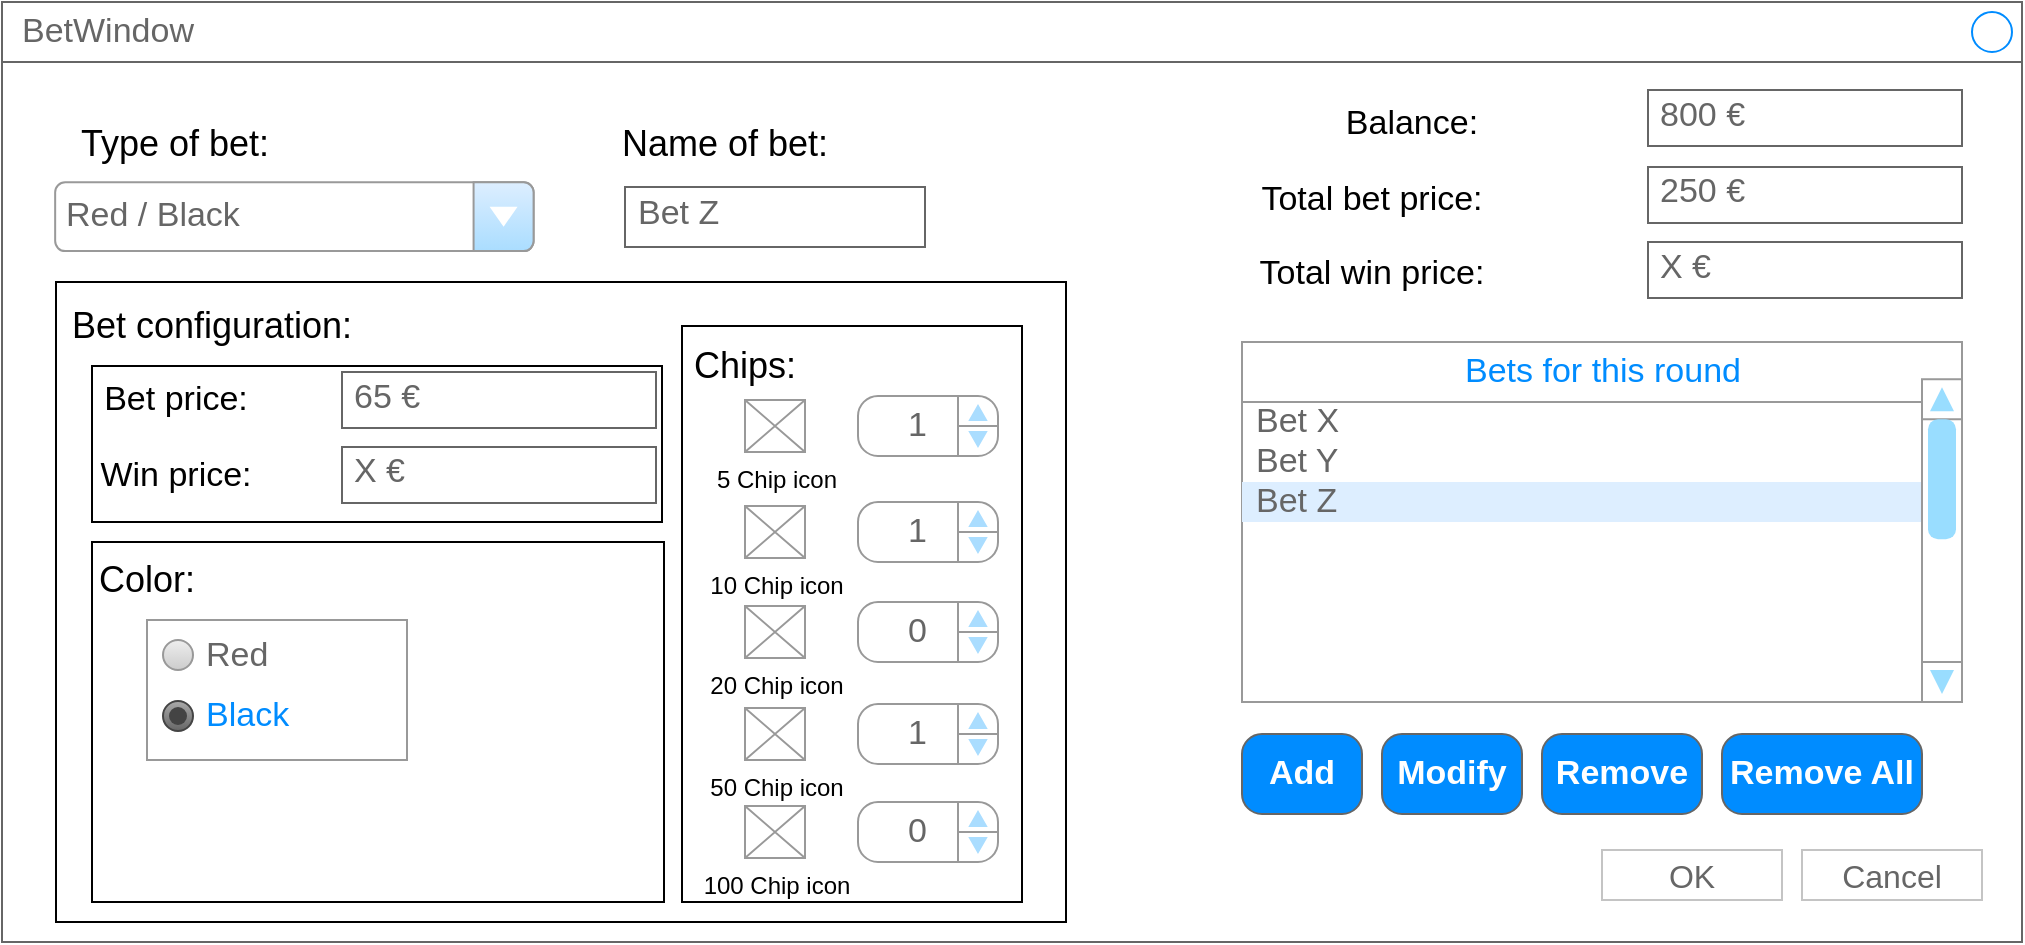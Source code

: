 <mxfile version="12.1.9" type="device" pages="1"><diagram id="097rqGmzlPQcfISvdnI5" name="Page-1"><mxGraphModel dx="854" dy="481" grid="1" gridSize="10" guides="1" tooltips="1" connect="1" arrows="1" fold="1" page="1" pageScale="1" pageWidth="827" pageHeight="1169" math="0" shadow="0"><root><mxCell id="0"/><mxCell id="1" parent="0"/><mxCell id="B4bGJ_wq9hWYj2j8rx7e-1" value="" style="strokeWidth=1;shadow=0;dashed=0;align=center;html=1;shape=mxgraph.mockup.containers.rrect;rSize=0;strokeColor=#666666;fontColor=#666666;fontSize=17;verticalAlign=top;whiteSpace=wrap;fillColor=#ffffff;spacingTop=32;" vertex="1" parent="1"><mxGeometry x="20" y="20" width="1010" height="470" as="geometry"/></mxCell><mxCell id="B4bGJ_wq9hWYj2j8rx7e-2" value="BetWindow" style="strokeWidth=1;shadow=0;dashed=0;align=center;html=1;shape=mxgraph.mockup.containers.rrect;rSize=0;fontSize=17;fontColor=#666666;strokeColor=#666666;align=left;spacingLeft=8;fillColor=none;resizeWidth=1;" vertex="1" parent="B4bGJ_wq9hWYj2j8rx7e-1"><mxGeometry width="1010" height="30" relative="1" as="geometry"/></mxCell><mxCell id="B4bGJ_wq9hWYj2j8rx7e-3" value="" style="shape=ellipse;strokeColor=#008cff;resizable=0;fillColor=none;html=1;" vertex="1" parent="B4bGJ_wq9hWYj2j8rx7e-2"><mxGeometry x="1" y="0.5" width="20" height="20" relative="1" as="geometry"><mxPoint x="-25" y="-10" as="offset"/></mxGeometry></mxCell><mxCell id="B4bGJ_wq9hWYj2j8rx7e-4" value="Cancel" style="strokeWidth=1;shadow=0;dashed=0;align=center;html=1;shape=mxgraph.mockup.containers.rrect;rSize=0;fontSize=16;fontColor=#666666;strokeColor=#c4c4c4;whiteSpace=wrap;fillColor=none;" vertex="1" parent="B4bGJ_wq9hWYj2j8rx7e-1"><mxGeometry x="0.25" y="1" width="90" height="25" relative="1" as="geometry"><mxPoint x="647.5" y="-46" as="offset"/></mxGeometry></mxCell><mxCell id="B4bGJ_wq9hWYj2j8rx7e-5" value="OK" style="strokeWidth=1;shadow=0;dashed=0;align=center;html=1;shape=mxgraph.mockup.containers.rrect;rSize=0;fontSize=16;fontColor=#666666;strokeColor=#c4c4c4;whiteSpace=wrap;fillColor=none;" vertex="1" parent="B4bGJ_wq9hWYj2j8rx7e-1"><mxGeometry x="0.75" y="1" width="90" height="25" relative="1" as="geometry"><mxPoint x="42.5" y="-46" as="offset"/></mxGeometry></mxCell><mxCell id="B4bGJ_wq9hWYj2j8rx7e-6" value="&lt;font style=&quot;font-size: 18px&quot;&gt;Type of bet:&lt;/font&gt;" style="text;html=1;strokeColor=none;fillColor=none;align=center;verticalAlign=middle;whiteSpace=wrap;rounded=0;" vertex="1" parent="B4bGJ_wq9hWYj2j8rx7e-1"><mxGeometry x="20.079" y="59.78" width="132.895" height="22.927" as="geometry"/></mxCell><mxCell id="B4bGJ_wq9hWYj2j8rx7e-7" value="Red / Black" style="strokeWidth=1;shadow=0;dashed=0;align=center;html=1;shape=mxgraph.mockup.forms.comboBox;strokeColor=#999999;fillColor=#ddeeff;align=left;fillColor2=#aaddff;mainText=;fontColor=#666666;fontSize=17;spacingLeft=3;" vertex="1" parent="B4bGJ_wq9hWYj2j8rx7e-1"><mxGeometry x="26.579" y="90.171" width="239.211" height="34.39" as="geometry"/></mxCell><mxCell id="B4bGJ_wq9hWYj2j8rx7e-8" value="" style="rounded=0;whiteSpace=wrap;html=1;" vertex="1" parent="B4bGJ_wq9hWYj2j8rx7e-1"><mxGeometry x="27" y="140" width="505" height="320" as="geometry"/></mxCell><mxCell id="B4bGJ_wq9hWYj2j8rx7e-9" value="&lt;font style=&quot;font-size: 18px&quot;&gt;Bet configuration:&lt;/font&gt;" style="text;html=1;strokeColor=none;fillColor=none;align=center;verticalAlign=middle;whiteSpace=wrap;rounded=0;" vertex="1" parent="B4bGJ_wq9hWYj2j8rx7e-1"><mxGeometry x="26.5" y="150" width="156" height="23" as="geometry"/></mxCell><mxCell id="B4bGJ_wq9hWYj2j8rx7e-10" value="" style="rounded=0;whiteSpace=wrap;html=1;" vertex="1" parent="B4bGJ_wq9hWYj2j8rx7e-1"><mxGeometry x="340" y="162" width="170" height="288" as="geometry"/></mxCell><mxCell id="B4bGJ_wq9hWYj2j8rx7e-11" value="5 Chip icon" style="verticalLabelPosition=bottom;shadow=0;dashed=0;align=center;html=1;verticalAlign=top;strokeWidth=1;shape=mxgraph.mockup.graphics.simpleIcon;strokeColor=#999999;fillColor=#ffffff;" vertex="1" parent="B4bGJ_wq9hWYj2j8rx7e-1"><mxGeometry x="371.5" y="199" width="30" height="26" as="geometry"/></mxCell><mxCell id="B4bGJ_wq9hWYj2j8rx7e-12" value="&lt;table style=&quot;width: 100% ; height: 100%&quot; cellspacing=&quot;0&quot; cellpadding=&quot;0&quot;&gt;&lt;tbody&gt;&lt;tr&gt;&lt;td style=&quot;width: 85%&quot;&gt;1&lt;/td&gt;&lt;td style=&quot;width: 15%&quot;&gt;&lt;br&gt;&lt;/td&gt;&lt;/tr&gt;&lt;/tbody&gt;&lt;/table&gt;" style="strokeWidth=1;shadow=0;dashed=0;align=center;html=1;shape=mxgraph.mockup.forms.spinner;strokeColor=#999999;spinLayout=right;spinStyle=normal;adjStyle=triangle;fillColor=#aaddff;fontSize=17;fontColor=#666666;mainText=;html=1;overflow=fill;" vertex="1" parent="B4bGJ_wq9hWYj2j8rx7e-1"><mxGeometry x="428" y="197" width="70" height="30" as="geometry"/></mxCell><mxCell id="B4bGJ_wq9hWYj2j8rx7e-13" value="&lt;font style=&quot;font-size: 18px&quot;&gt;Chips:&lt;/font&gt;" style="text;html=1;strokeColor=none;fillColor=none;align=center;verticalAlign=middle;whiteSpace=wrap;rounded=0;" vertex="1" parent="B4bGJ_wq9hWYj2j8rx7e-1"><mxGeometry x="336" y="170" width="71" height="23" as="geometry"/></mxCell><mxCell id="B4bGJ_wq9hWYj2j8rx7e-14" value="10 Chip icon" style="verticalLabelPosition=bottom;shadow=0;dashed=0;align=center;html=1;verticalAlign=top;strokeWidth=1;shape=mxgraph.mockup.graphics.simpleIcon;strokeColor=#999999;fillColor=#ffffff;" vertex="1" parent="B4bGJ_wq9hWYj2j8rx7e-1"><mxGeometry x="371.5" y="252" width="30" height="26" as="geometry"/></mxCell><mxCell id="B4bGJ_wq9hWYj2j8rx7e-15" value="&lt;table style=&quot;width: 100% ; height: 100%&quot; cellspacing=&quot;0&quot; cellpadding=&quot;0&quot;&gt;&lt;tbody&gt;&lt;tr&gt;&lt;td style=&quot;width: 85%&quot;&gt;1&lt;/td&gt;&lt;td style=&quot;width: 15%&quot;&gt;&lt;br&gt;&lt;/td&gt;&lt;/tr&gt;&lt;/tbody&gt;&lt;/table&gt;" style="strokeWidth=1;shadow=0;dashed=0;align=center;html=1;shape=mxgraph.mockup.forms.spinner;strokeColor=#999999;spinLayout=right;spinStyle=normal;adjStyle=triangle;fillColor=#aaddff;fontSize=17;fontColor=#666666;mainText=;html=1;overflow=fill;" vertex="1" parent="B4bGJ_wq9hWYj2j8rx7e-1"><mxGeometry x="428" y="250" width="70" height="30" as="geometry"/></mxCell><mxCell id="B4bGJ_wq9hWYj2j8rx7e-16" value="20 Chip icon" style="verticalLabelPosition=bottom;shadow=0;dashed=0;align=center;html=1;verticalAlign=top;strokeWidth=1;shape=mxgraph.mockup.graphics.simpleIcon;strokeColor=#999999;fillColor=#ffffff;" vertex="1" parent="B4bGJ_wq9hWYj2j8rx7e-1"><mxGeometry x="371.5" y="302" width="30" height="26" as="geometry"/></mxCell><mxCell id="B4bGJ_wq9hWYj2j8rx7e-17" value="&lt;table style=&quot;width: 100% ; height: 100%&quot; cellspacing=&quot;0&quot; cellpadding=&quot;0&quot;&gt;&lt;tbody&gt;&lt;tr&gt;&lt;td style=&quot;width: 85%&quot;&gt;0&lt;/td&gt;&lt;td style=&quot;width: 15%&quot;&gt;&lt;br&gt;&lt;/td&gt;&lt;/tr&gt;&lt;/tbody&gt;&lt;/table&gt;" style="strokeWidth=1;shadow=0;dashed=0;align=center;html=1;shape=mxgraph.mockup.forms.spinner;strokeColor=#999999;spinLayout=right;spinStyle=normal;adjStyle=triangle;fillColor=#aaddff;fontSize=17;fontColor=#666666;mainText=;html=1;overflow=fill;" vertex="1" parent="B4bGJ_wq9hWYj2j8rx7e-1"><mxGeometry x="428" y="300" width="70" height="30" as="geometry"/></mxCell><mxCell id="B4bGJ_wq9hWYj2j8rx7e-18" value="50 Chip icon" style="verticalLabelPosition=bottom;shadow=0;dashed=0;align=center;html=1;verticalAlign=top;strokeWidth=1;shape=mxgraph.mockup.graphics.simpleIcon;strokeColor=#999999;fillColor=#ffffff;" vertex="1" parent="B4bGJ_wq9hWYj2j8rx7e-1"><mxGeometry x="371.5" y="353" width="30" height="26" as="geometry"/></mxCell><mxCell id="B4bGJ_wq9hWYj2j8rx7e-19" value="&lt;table style=&quot;width: 100% ; height: 100%&quot; cellspacing=&quot;0&quot; cellpadding=&quot;0&quot;&gt;&lt;tbody&gt;&lt;tr&gt;&lt;td style=&quot;width: 85%&quot;&gt;1&lt;/td&gt;&lt;td style=&quot;width: 15%&quot;&gt;&lt;br&gt;&lt;/td&gt;&lt;/tr&gt;&lt;/tbody&gt;&lt;/table&gt;" style="strokeWidth=1;shadow=0;dashed=0;align=center;html=1;shape=mxgraph.mockup.forms.spinner;strokeColor=#999999;spinLayout=right;spinStyle=normal;adjStyle=triangle;fillColor=#aaddff;fontSize=17;fontColor=#666666;mainText=;html=1;overflow=fill;" vertex="1" parent="B4bGJ_wq9hWYj2j8rx7e-1"><mxGeometry x="428" y="351" width="70" height="30" as="geometry"/></mxCell><mxCell id="B4bGJ_wq9hWYj2j8rx7e-20" value="100 Chip icon" style="verticalLabelPosition=bottom;shadow=0;dashed=0;align=center;html=1;verticalAlign=top;strokeWidth=1;shape=mxgraph.mockup.graphics.simpleIcon;strokeColor=#999999;fillColor=#ffffff;" vertex="1" parent="B4bGJ_wq9hWYj2j8rx7e-1"><mxGeometry x="371.5" y="402" width="30" height="26" as="geometry"/></mxCell><mxCell id="B4bGJ_wq9hWYj2j8rx7e-21" value="&lt;table style=&quot;width: 100% ; height: 100%&quot; cellspacing=&quot;0&quot; cellpadding=&quot;0&quot;&gt;&lt;tbody&gt;&lt;tr&gt;&lt;td style=&quot;width: 85%&quot;&gt;0&lt;/td&gt;&lt;td style=&quot;width: 15%&quot;&gt;&lt;br&gt;&lt;/td&gt;&lt;/tr&gt;&lt;/tbody&gt;&lt;/table&gt;" style="strokeWidth=1;shadow=0;dashed=0;align=center;html=1;shape=mxgraph.mockup.forms.spinner;strokeColor=#999999;spinLayout=right;spinStyle=normal;adjStyle=triangle;fillColor=#aaddff;fontSize=17;fontColor=#666666;mainText=;html=1;overflow=fill;" vertex="1" parent="B4bGJ_wq9hWYj2j8rx7e-1"><mxGeometry x="428" y="400" width="70" height="30" as="geometry"/></mxCell><mxCell id="B4bGJ_wq9hWYj2j8rx7e-24" value="" style="rounded=0;whiteSpace=wrap;html=1;" vertex="1" parent="B4bGJ_wq9hWYj2j8rx7e-1"><mxGeometry x="45" y="270" width="286" height="180" as="geometry"/></mxCell><mxCell id="B4bGJ_wq9hWYj2j8rx7e-25" value="" style="rounded=0;whiteSpace=wrap;html=1;" vertex="1" parent="B4bGJ_wq9hWYj2j8rx7e-1"><mxGeometry x="45" y="182" width="285" height="78" as="geometry"/></mxCell><mxCell id="B4bGJ_wq9hWYj2j8rx7e-26" value="&lt;font style=&quot;font-size: 17px&quot;&gt;Bet price:&lt;/font&gt;" style="text;html=1;strokeColor=none;fillColor=none;align=center;verticalAlign=middle;whiteSpace=wrap;rounded=0;" vertex="1" parent="B4bGJ_wq9hWYj2j8rx7e-1"><mxGeometry x="46.5" y="183.5" width="80" height="31" as="geometry"/></mxCell><mxCell id="B4bGJ_wq9hWYj2j8rx7e-27" value="65 €" style="strokeWidth=1;shadow=0;dashed=0;align=center;html=1;shape=mxgraph.mockup.text.textBox;fillColor=#ffffff;fontColor=#666666;align=left;fontSize=17;spacingLeft=4;spacingTop=-3;strokeColor=#666666;mainText=" vertex="1" parent="B4bGJ_wq9hWYj2j8rx7e-1"><mxGeometry x="170" y="185" width="157" height="28" as="geometry"/></mxCell><mxCell id="B4bGJ_wq9hWYj2j8rx7e-28" value="&lt;font style=&quot;font-size: 17px&quot;&gt;Win price:&lt;/font&gt;" style="text;html=1;strokeColor=none;fillColor=none;align=center;verticalAlign=middle;whiteSpace=wrap;rounded=0;" vertex="1" parent="B4bGJ_wq9hWYj2j8rx7e-1"><mxGeometry x="46.5" y="221" width="80" height="31" as="geometry"/></mxCell><mxCell id="B4bGJ_wq9hWYj2j8rx7e-29" value="X €" style="strokeWidth=1;shadow=0;dashed=0;align=center;html=1;shape=mxgraph.mockup.text.textBox;fillColor=#ffffff;fontColor=#666666;align=left;fontSize=17;spacingLeft=4;spacingTop=-3;strokeColor=#666666;mainText=" vertex="1" parent="B4bGJ_wq9hWYj2j8rx7e-1"><mxGeometry x="170" y="222.5" width="157" height="28" as="geometry"/></mxCell><mxCell id="B4bGJ_wq9hWYj2j8rx7e-30" value="&lt;font style=&quot;font-size: 18px&quot;&gt;Color:&lt;/font&gt;" style="text;html=1;strokeColor=none;fillColor=none;align=center;verticalAlign=middle;whiteSpace=wrap;rounded=0;" vertex="1" parent="B4bGJ_wq9hWYj2j8rx7e-1"><mxGeometry x="45" y="277" width="55" height="23" as="geometry"/></mxCell><mxCell id="B4bGJ_wq9hWYj2j8rx7e-31" value="" style="strokeWidth=1;shadow=0;dashed=0;align=center;html=1;shape=mxgraph.mockup.forms.rrect;rSize=0;strokeColor=#999999;fillColor=#ffffff;recursiveResize=0;" vertex="1" parent="B4bGJ_wq9hWYj2j8rx7e-1"><mxGeometry x="72.5" y="309" width="130" height="70" as="geometry"/></mxCell><mxCell id="B4bGJ_wq9hWYj2j8rx7e-33" value="Red" style="shape=ellipse;rSize=0;fillColor=#eeeeee;strokeColor=#999999;gradientColor=#cccccc;html=1;align=left;spacingLeft=4;fontSize=17;fontColor=#666666;labelPosition=right;" vertex="1" parent="B4bGJ_wq9hWYj2j8rx7e-31"><mxGeometry x="8" y="10" width="15" height="15" as="geometry"/></mxCell><mxCell id="B4bGJ_wq9hWYj2j8rx7e-34" value="Black" style="shape=ellipse;rSize=0;fillColor=#aaaaaa;strokeColor=#444444;gradientColor=#666666;html=1;align=left;spacingLeft=4;fontSize=17;fontColor=#008cff;labelPosition=right;" vertex="1" parent="B4bGJ_wq9hWYj2j8rx7e-31"><mxGeometry x="8" y="40.5" width="15" height="15" as="geometry"/></mxCell><mxCell id="B4bGJ_wq9hWYj2j8rx7e-35" value="" style="shape=ellipse;fillColor=#444444;strokeColor=none;html=1;" vertex="1" parent="B4bGJ_wq9hWYj2j8rx7e-34"><mxGeometry x="3" y="3" width="9" height="9" as="geometry"/></mxCell><mxCell id="B4bGJ_wq9hWYj2j8rx7e-42" value="" style="strokeWidth=1;shadow=0;dashed=0;align=center;html=1;shape=mxgraph.mockup.forms.rrect;rSize=0;strokeColor=#999999;fillColor=#ffffff;" vertex="1" parent="B4bGJ_wq9hWYj2j8rx7e-1"><mxGeometry x="620" y="170" width="360" height="180" as="geometry"/></mxCell><mxCell id="B4bGJ_wq9hWYj2j8rx7e-43" value="Bets for this round" style="strokeWidth=1;shadow=0;dashed=0;align=center;html=1;shape=mxgraph.mockup.forms.rrect;rSize=0;strokeColor=#999999;fontColor=#008cff;fontSize=17;fillColor=#ffffff;resizeWidth=1;" vertex="1" parent="B4bGJ_wq9hWYj2j8rx7e-42"><mxGeometry width="360" height="30" relative="1" as="geometry"/></mxCell><mxCell id="B4bGJ_wq9hWYj2j8rx7e-44" value="Bet X" style="strokeWidth=1;shadow=0;dashed=0;align=center;html=1;shape=mxgraph.mockup.forms.anchor;fontSize=17;fontColor=#666666;align=left;spacingLeft=5;resizeWidth=1;" vertex="1" parent="B4bGJ_wq9hWYj2j8rx7e-42"><mxGeometry width="360" height="20" relative="1" as="geometry"><mxPoint y="30" as="offset"/></mxGeometry></mxCell><mxCell id="B4bGJ_wq9hWYj2j8rx7e-45" value="Bet Y" style="strokeWidth=1;shadow=0;dashed=0;align=center;html=1;shape=mxgraph.mockup.forms.anchor;fontSize=17;fontColor=#666666;align=left;spacingLeft=5;resizeWidth=1;" vertex="1" parent="B4bGJ_wq9hWYj2j8rx7e-42"><mxGeometry width="360" height="20" relative="1" as="geometry"><mxPoint y="50" as="offset"/></mxGeometry></mxCell><mxCell id="B4bGJ_wq9hWYj2j8rx7e-46" value="Bet Z" style="strokeWidth=1;shadow=0;dashed=0;align=center;html=1;shape=mxgraph.mockup.forms.rrect;rSize=0;fontSize=17;fontColor=#666666;align=left;spacingLeft=5;fillColor=#ddeeff;strokeColor=none;resizeWidth=1;" vertex="1" parent="B4bGJ_wq9hWYj2j8rx7e-42"><mxGeometry width="360" height="20" relative="1" as="geometry"><mxPoint y="70" as="offset"/></mxGeometry></mxCell><mxCell id="B4bGJ_wq9hWYj2j8rx7e-47" value="" style="strokeWidth=1;shadow=0;dashed=0;align=center;html=1;shape=mxgraph.mockup.forms.anchor;fontSize=17;fontColor=#666666;align=left;spacingLeft=5;resizeWidth=1;" vertex="1" parent="B4bGJ_wq9hWYj2j8rx7e-42"><mxGeometry width="360" height="20" relative="1" as="geometry"><mxPoint y="90" as="offset"/></mxGeometry></mxCell><mxCell id="B4bGJ_wq9hWYj2j8rx7e-48" value="" style="verticalLabelPosition=bottom;shadow=0;dashed=0;align=center;html=1;verticalAlign=top;strokeWidth=1;shape=mxgraph.mockup.navigation.scrollBar;fillColor=#ffffff;strokeColor=#999999;barPos=100;fillColor2=#99ddff;strokeColor2=none;direction=north;" vertex="1" parent="B4bGJ_wq9hWYj2j8rx7e-42"><mxGeometry x="340" y="18.621" width="20" height="161.379" as="geometry"/></mxCell><mxCell id="B4bGJ_wq9hWYj2j8rx7e-49" value="Add" style="strokeWidth=1;shadow=0;dashed=0;align=center;html=1;shape=mxgraph.mockup.buttons.button;strokeColor=#666666;fontColor=#ffffff;mainText=;buttonStyle=round;fontSize=17;fontStyle=1;fillColor=#008cff;whiteSpace=wrap;" vertex="1" parent="B4bGJ_wq9hWYj2j8rx7e-1"><mxGeometry x="620" y="366" width="60" height="40" as="geometry"/></mxCell><mxCell id="B4bGJ_wq9hWYj2j8rx7e-50" value="Modify" style="strokeWidth=1;shadow=0;dashed=0;align=center;html=1;shape=mxgraph.mockup.buttons.button;strokeColor=#666666;fontColor=#ffffff;mainText=;buttonStyle=round;fontSize=17;fontStyle=1;fillColor=#008cff;whiteSpace=wrap;" vertex="1" parent="B4bGJ_wq9hWYj2j8rx7e-1"><mxGeometry x="690" y="366" width="70" height="40" as="geometry"/></mxCell><mxCell id="B4bGJ_wq9hWYj2j8rx7e-51" value="Remove" style="strokeWidth=1;shadow=0;dashed=0;align=center;html=1;shape=mxgraph.mockup.buttons.button;strokeColor=#666666;fontColor=#ffffff;mainText=;buttonStyle=round;fontSize=17;fontStyle=1;fillColor=#008cff;whiteSpace=wrap;" vertex="1" parent="B4bGJ_wq9hWYj2j8rx7e-1"><mxGeometry x="770" y="366" width="80" height="40" as="geometry"/></mxCell><mxCell id="B4bGJ_wq9hWYj2j8rx7e-94" value="Remove All" style="strokeWidth=1;shadow=0;dashed=0;align=center;html=1;shape=mxgraph.mockup.buttons.button;strokeColor=#666666;fontColor=#ffffff;mainText=;buttonStyle=round;fontSize=17;fontStyle=1;fillColor=#008cff;whiteSpace=wrap;" vertex="1" parent="B4bGJ_wq9hWYj2j8rx7e-1"><mxGeometry x="860" y="366" width="100" height="40" as="geometry"/></mxCell><mxCell id="B4bGJ_wq9hWYj2j8rx7e-95" value="&lt;font style=&quot;font-size: 18px&quot;&gt;Name of bet:&lt;/font&gt;" style="text;html=1;strokeColor=none;fillColor=none;align=center;verticalAlign=middle;whiteSpace=wrap;rounded=0;" vertex="1" parent="B4bGJ_wq9hWYj2j8rx7e-1"><mxGeometry x="295.079" y="59.78" width="132.895" height="22.927" as="geometry"/></mxCell><mxCell id="B4bGJ_wq9hWYj2j8rx7e-96" value="Bet Z" style="strokeWidth=1;shadow=0;dashed=0;align=center;html=1;shape=mxgraph.mockup.text.textBox;fillColor=#ffffff;fontColor=#666666;align=left;fontSize=17;spacingLeft=4;spacingTop=-3;strokeColor=#666666;mainText=" vertex="1" parent="B4bGJ_wq9hWYj2j8rx7e-1"><mxGeometry x="311.5" y="92.5" width="150" height="30" as="geometry"/></mxCell><mxCell id="B4bGJ_wq9hWYj2j8rx7e-97" value="&lt;font style=&quot;font-size: 17px&quot;&gt;Total bet price:&lt;/font&gt;" style="text;html=1;strokeColor=none;fillColor=none;align=center;verticalAlign=middle;whiteSpace=wrap;rounded=0;" vertex="1" parent="B4bGJ_wq9hWYj2j8rx7e-1"><mxGeometry x="620" y="83" width="130" height="31" as="geometry"/></mxCell><mxCell id="B4bGJ_wq9hWYj2j8rx7e-98" value="250 €" style="strokeWidth=1;shadow=0;dashed=0;align=center;html=1;shape=mxgraph.mockup.text.textBox;fillColor=#ffffff;fontColor=#666666;align=left;fontSize=17;spacingLeft=4;spacingTop=-3;strokeColor=#666666;mainText=" vertex="1" parent="B4bGJ_wq9hWYj2j8rx7e-1"><mxGeometry x="823" y="82.5" width="157" height="28" as="geometry"/></mxCell><mxCell id="B4bGJ_wq9hWYj2j8rx7e-99" value="&lt;font style=&quot;font-size: 17px&quot;&gt;Total win price:&lt;/font&gt;" style="text;html=1;strokeColor=none;fillColor=none;align=center;verticalAlign=middle;whiteSpace=wrap;rounded=0;" vertex="1" parent="B4bGJ_wq9hWYj2j8rx7e-1"><mxGeometry x="620" y="120" width="130" height="31" as="geometry"/></mxCell><mxCell id="B4bGJ_wq9hWYj2j8rx7e-100" value="X €" style="strokeWidth=1;shadow=0;dashed=0;align=center;html=1;shape=mxgraph.mockup.text.textBox;fillColor=#ffffff;fontColor=#666666;align=left;fontSize=17;spacingLeft=4;spacingTop=-3;strokeColor=#666666;mainText=" vertex="1" parent="B4bGJ_wq9hWYj2j8rx7e-1"><mxGeometry x="823" y="120" width="157" height="28" as="geometry"/></mxCell><mxCell id="B4bGJ_wq9hWYj2j8rx7e-101" value="&lt;font style=&quot;font-size: 17px&quot;&gt;Balance:&lt;/font&gt;" style="text;html=1;strokeColor=none;fillColor=none;align=center;verticalAlign=middle;whiteSpace=wrap;rounded=0;" vertex="1" parent="B4bGJ_wq9hWYj2j8rx7e-1"><mxGeometry x="660" y="45" width="90" height="31" as="geometry"/></mxCell><mxCell id="B4bGJ_wq9hWYj2j8rx7e-102" value="800 €" style="strokeWidth=1;shadow=0;dashed=0;align=center;html=1;shape=mxgraph.mockup.text.textBox;fillColor=#ffffff;fontColor=#666666;align=left;fontSize=17;spacingLeft=4;spacingTop=-3;strokeColor=#666666;mainText=" vertex="1" parent="B4bGJ_wq9hWYj2j8rx7e-1"><mxGeometry x="823" y="44" width="157" height="28" as="geometry"/></mxCell></root></mxGraphModel></diagram></mxfile>
